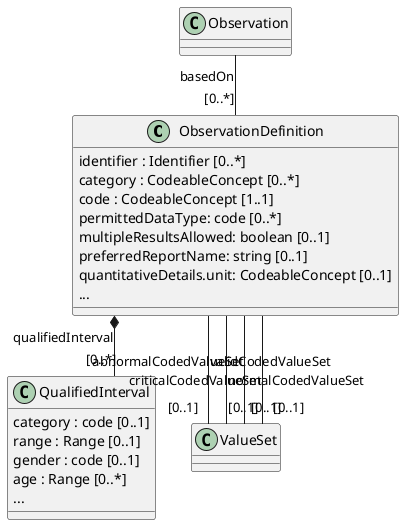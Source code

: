 @startuml
' ========================================
' start: configuration
' ========================================

skinparam linetype ortho

' ========================================
' end: configuration
' ========================================

' ========================================
' start: definition of entities/classes
' ========================================

class ObservationDefinition {
  identifier : Identifier [0..*]
  category : CodeableConcept [0..*]
  code : CodeableConcept [1..1]
  permittedDataType: code [0..*]
  multipleResultsAllowed: boolean [0..1]
  preferredReportName: string [0..1]
  quantitativeDetails.unit: CodeableConcept [0..1]
  ...
}

class QualifiedInterval {
  category : code [0..1]
  range : Range [0..1]
  gender : code [0..1]
  age : Range [0..*]
  ...
}

class ValueSet {
}

class Observation {
}

' ========================================
' end: definition of entities/classes
' ========================================

' ========================================
' start: definition of associations
' ========================================

ObservationDefinition *-- "[0..*]" QualifiedInterval : qualifiedInterval
ObservationDefinition -- "[0..1]" ValueSet : validCodedValueSet
ObservationDefinition -- "[0..1]" ValueSet : normalCodedValueSet
ObservationDefinition -- "[0..1]" ValueSet : abnormalCodedValueSet
ObservationDefinition -- "[0..1]" ValueSet : criticalCodedValueSet
Observation -- "[0..*]" ObservationDefinition : basedOn

' ========================================
' end: definition of associations
' ========================================
@enduml
